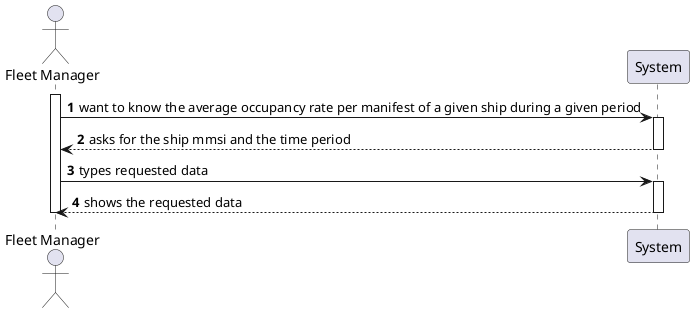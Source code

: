 @startuml
actor "Fleet Manager" as Adm
participant "System" as System

autonumber

activate Adm

Adm -> System: want to know the average occupancy rate per manifest of a given ship during a given period

activate System

System --> Adm: asks for the ship mmsi and the time period

deactivate System

Adm -> System: types requested data

activate System

System --> Adm: shows the requested data

deactivate System

deactivate Adm
@enduml